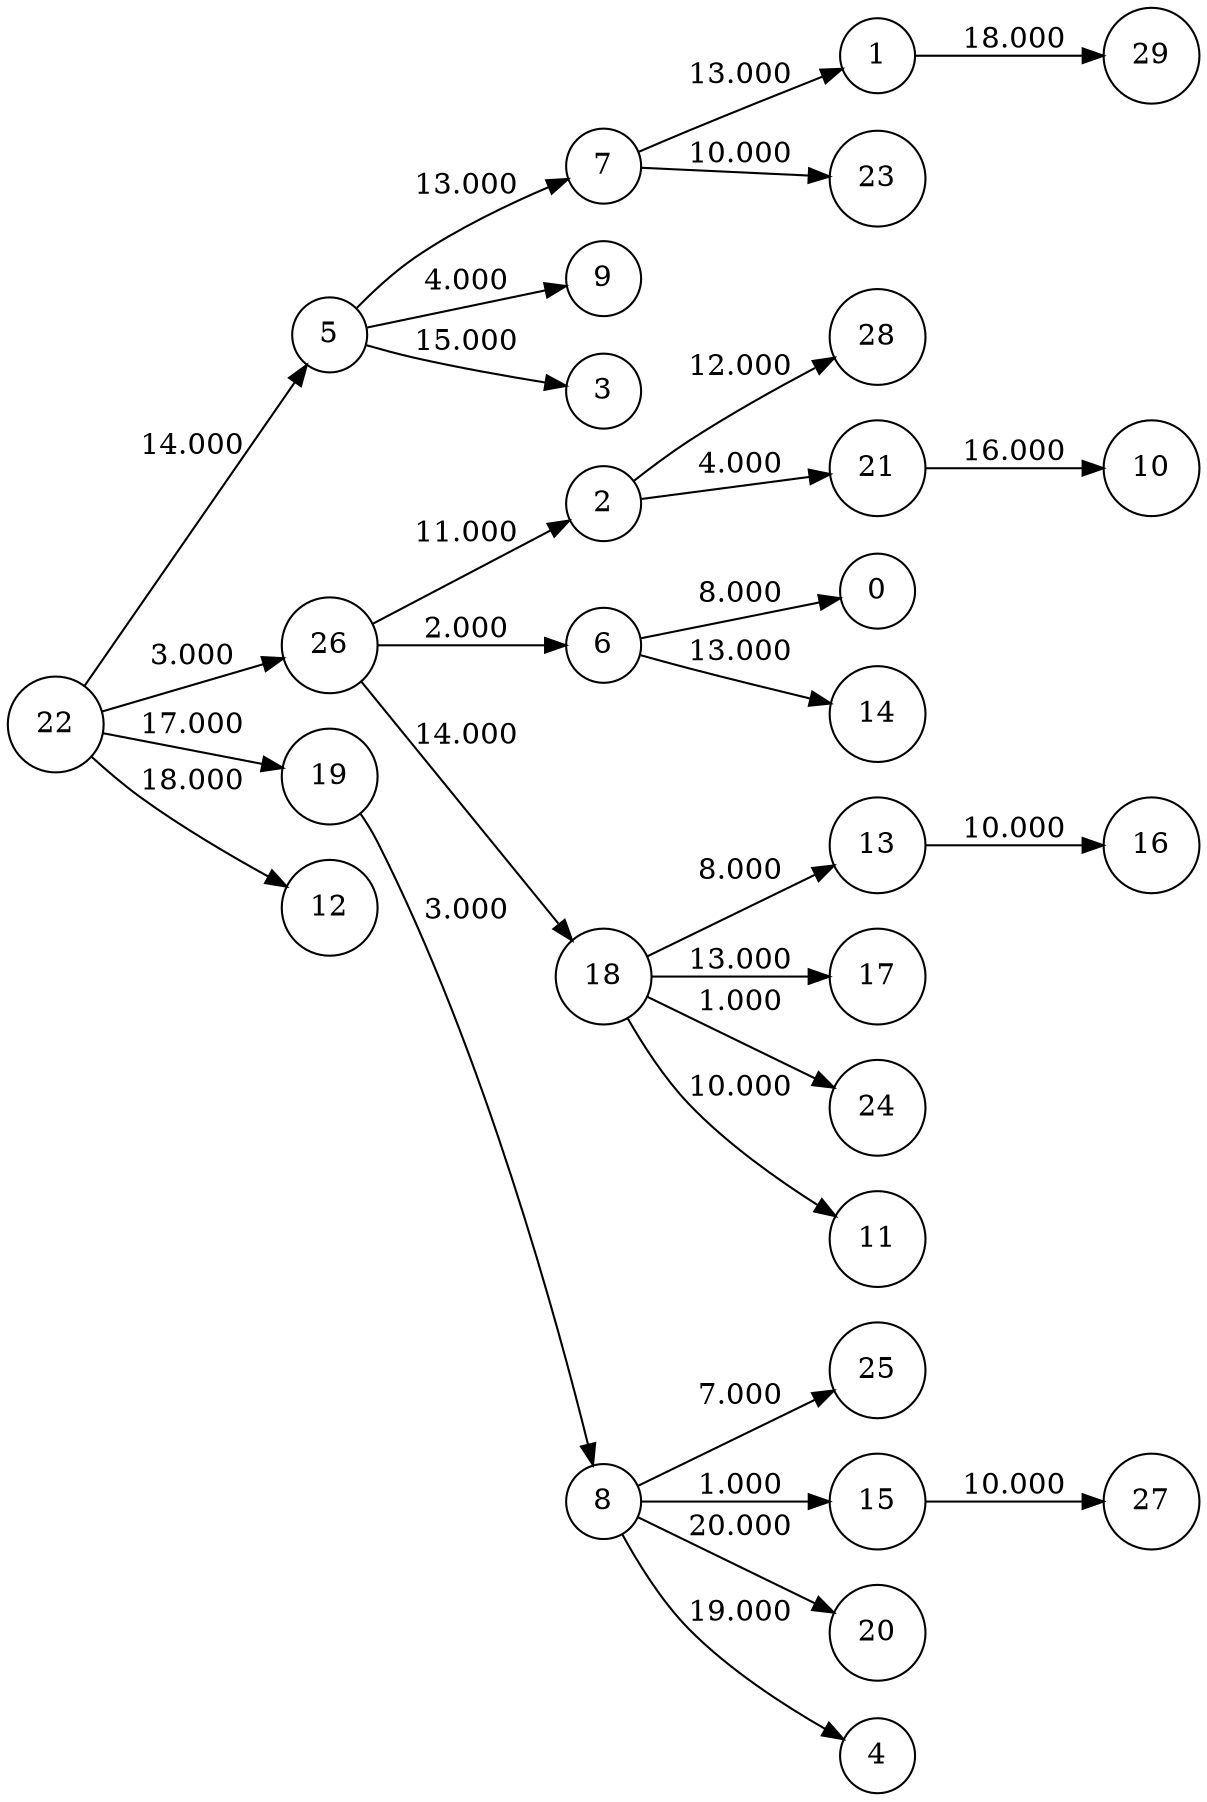 digraph {
rankdir = LR;
node [shape = circle];
"2" -> "28" [label="12.000"]
"1" -> "29" [label="18.000"]
"7" -> "23" [label="10.000"]
"2" -> "21" [label="4.000"]
"5" -> "7" [label="13.000"]
"6" -> "0" [label="8.000"]
"8" -> "25" [label="7.000"]
"26" -> "6" [label="2.000"]
"22" -> "5" [label="14.000"]
"22" -> "19" [label="17.000"]
"22" -> "26" [label="3.000"]
"13" -> "16" [label="10.000"]
"15" -> "27" [label="10.000"]
"5" -> "9" [label="4.000"]
"18" -> "17" [label="13.000"]
"6" -> "14" [label="13.000"]
"18" -> "13" [label="8.000"]
"19" -> "8" [label="3.000"]
"8" -> "20" [label="20.000"]
"7" -> "1" [label="13.000"]
"22" -> "12" [label="18.000"]
"18" -> "24" [label="1.000"]
"5" -> "3" [label="15.000"]
"26" -> "2" [label="11.000"]
"8" -> "4" [label="19.000"]
"26" -> "18" [label="14.000"]
"18" -> "11" [label="10.000"]
"8" -> "15" [label="1.000"]
"21" -> "10" [label="16.000"]
}


